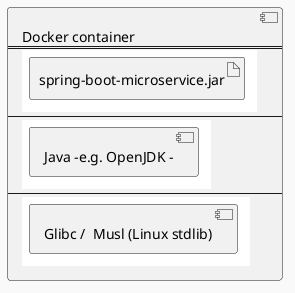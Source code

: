 @startuml
!theme mars
component container  [
Docker container
===
{{
    artifact microservice as "spring-boot-microservice.jar"
}}
---
{{
    component JVM as "Java -e.g. OpenJDK -"
}}
---
{{
    component Glibc as "Glibc /  Musl (Linux stdlib)"
}}
]
@enduml